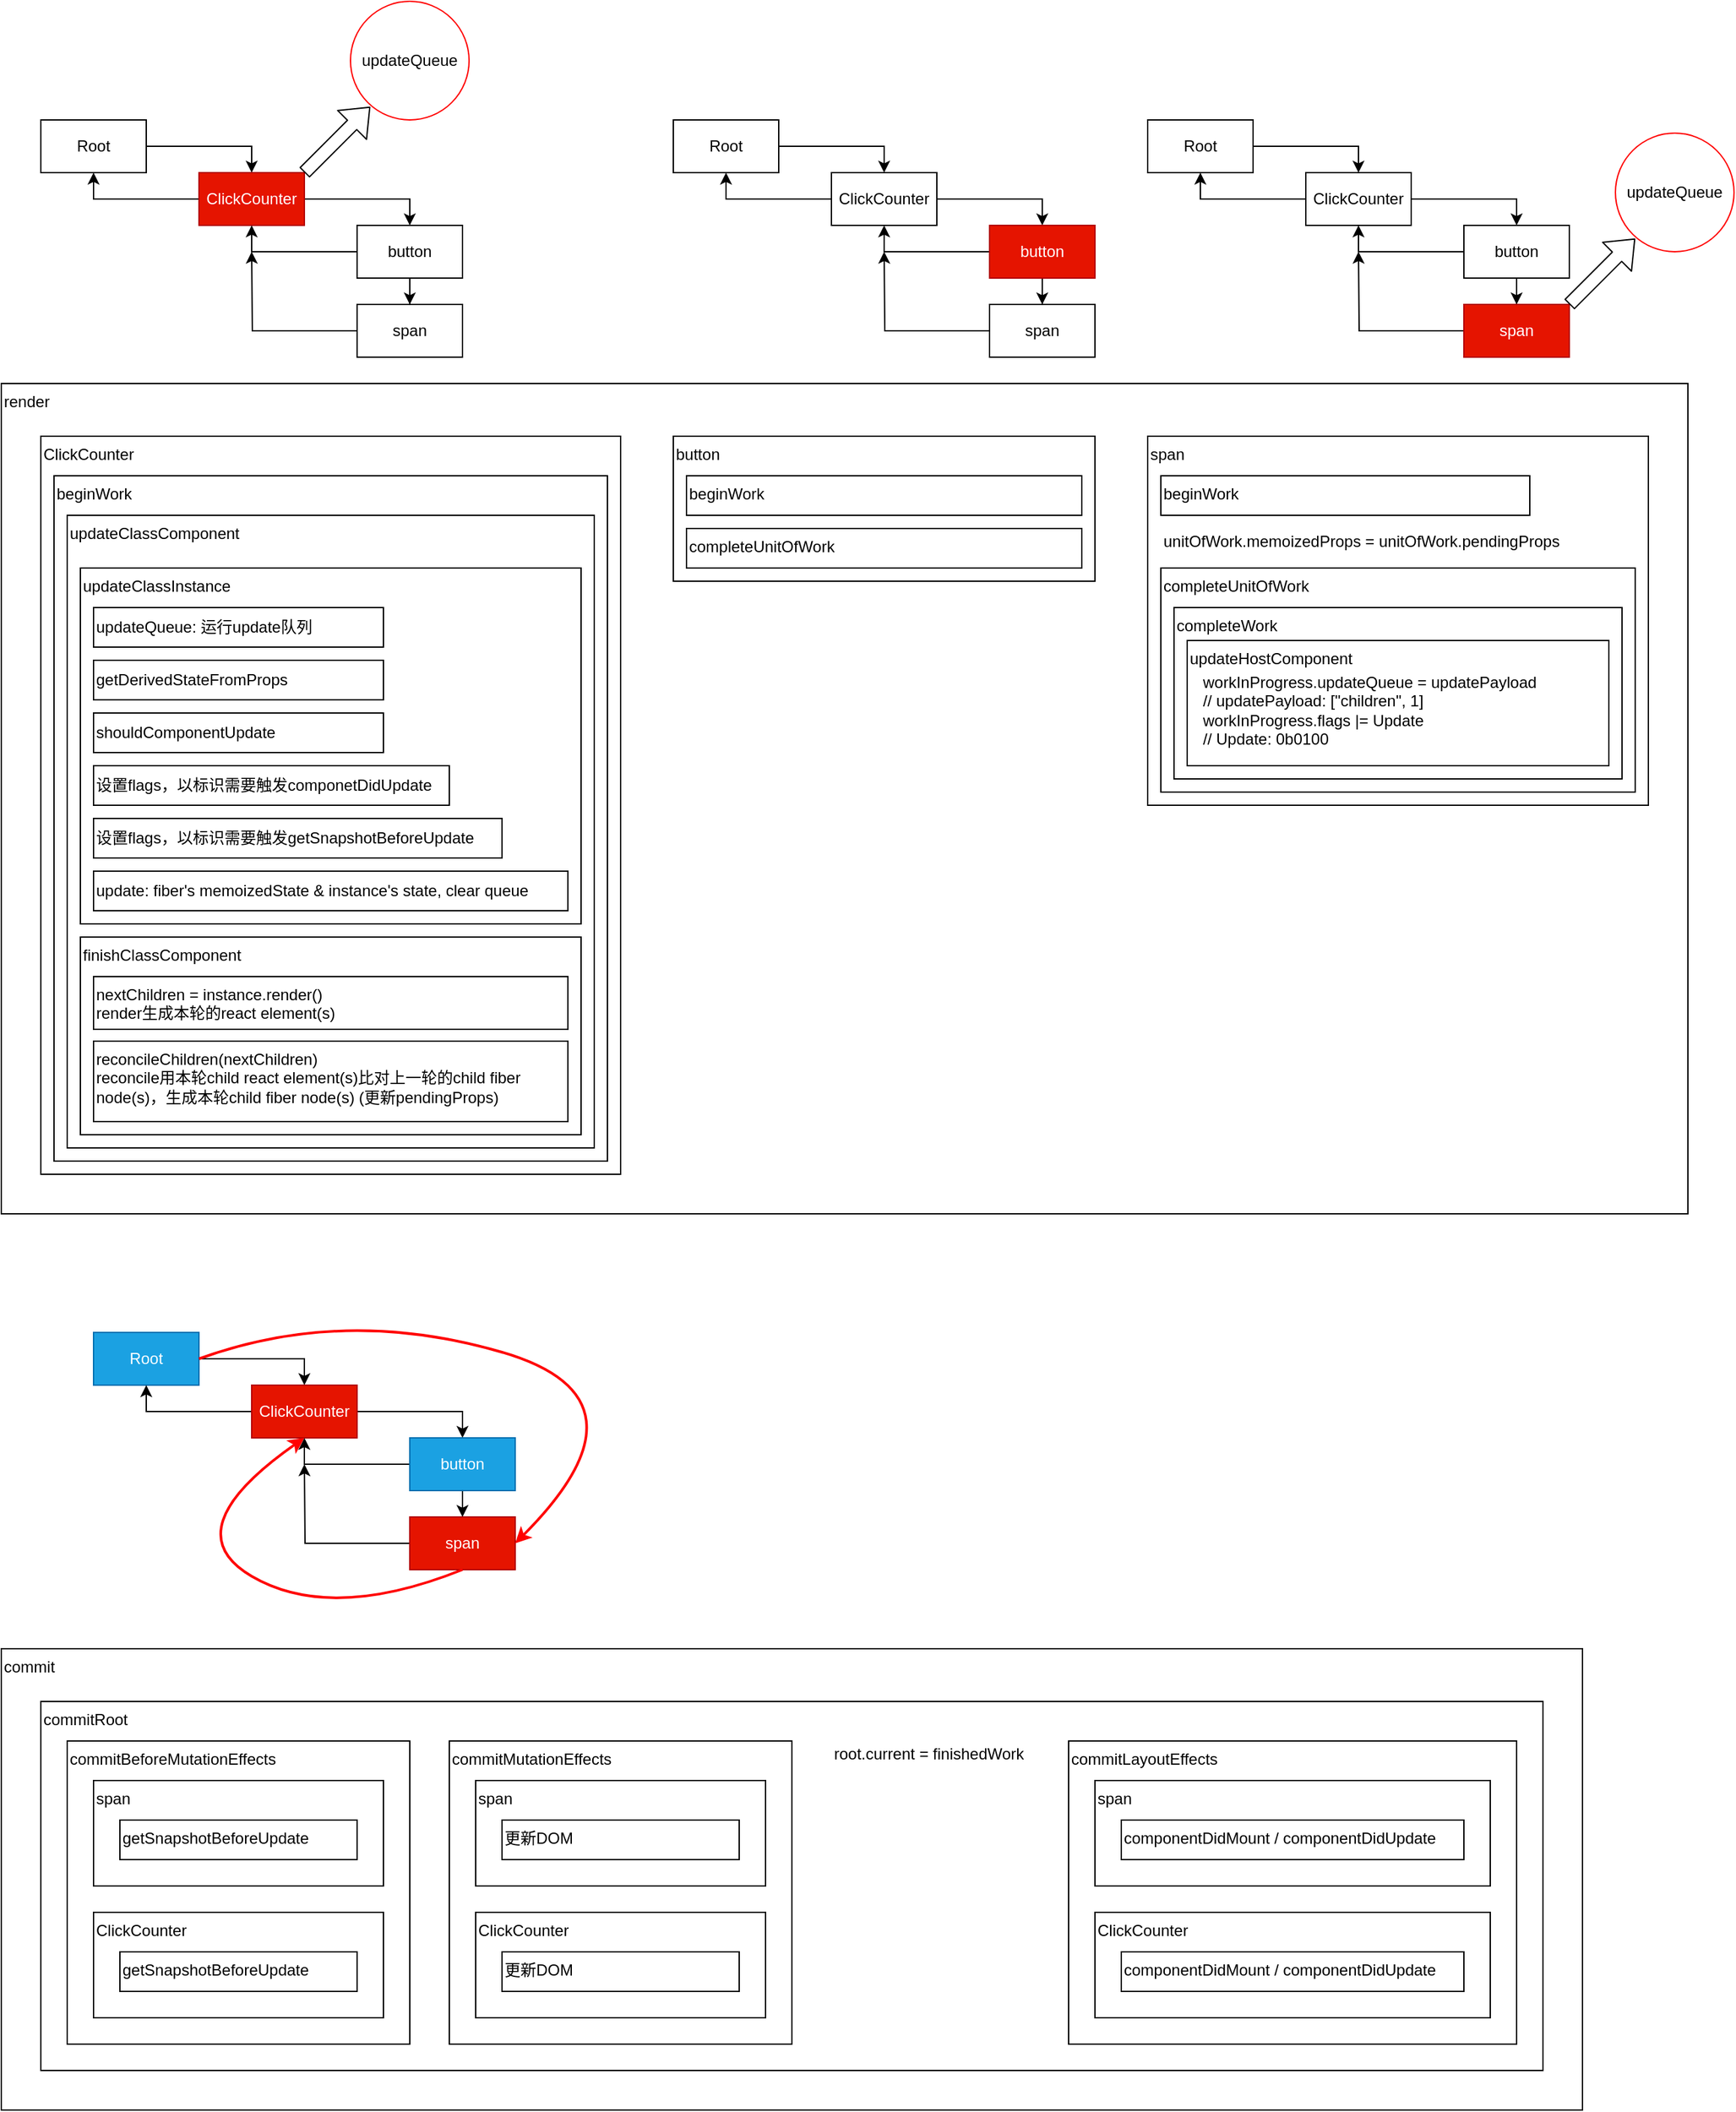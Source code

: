 <mxfile version="14.9.3" type="github">
  <diagram id="6JvSQH8xElrCFjTJzZ08" name="Page-1">
    <mxGraphModel dx="1422" dy="762" grid="1" gridSize="10" guides="1" tooltips="1" connect="1" arrows="1" fold="1" page="1" pageScale="1" pageWidth="850" pageHeight="1100" math="0" shadow="0">
      <root>
        <mxCell id="0" />
        <mxCell id="1" parent="0" />
        <mxCell id="umAPt0X0lzoQD_DEhJkc-71" value="render" style="rounded=0;whiteSpace=wrap;html=1;fontColor=#000000;strokeColor=#000000;fillColor=#FFFFFF;align=left;verticalAlign=top;" vertex="1" parent="1">
          <mxGeometry x="10" y="320" width="1280" height="630" as="geometry" />
        </mxCell>
        <mxCell id="umAPt0X0lzoQD_DEhJkc-19" value="ClickCounter" style="rounded=0;whiteSpace=wrap;html=1;strokeColor=#000000;align=left;verticalAlign=top;" vertex="1" parent="1">
          <mxGeometry x="40" y="360" width="440" height="560" as="geometry" />
        </mxCell>
        <mxCell id="umAPt0X0lzoQD_DEhJkc-6" style="edgeStyle=orthogonalEdgeStyle;rounded=0;orthogonalLoop=1;jettySize=auto;html=1;entryX=0.5;entryY=0;entryDx=0;entryDy=0;" edge="1" parent="1" source="umAPt0X0lzoQD_DEhJkc-2" target="umAPt0X0lzoQD_DEhJkc-3">
          <mxGeometry relative="1" as="geometry" />
        </mxCell>
        <mxCell id="umAPt0X0lzoQD_DEhJkc-2" value="Root" style="rounded=0;whiteSpace=wrap;html=1;" vertex="1" parent="1">
          <mxGeometry x="40" y="120" width="80" height="40" as="geometry" />
        </mxCell>
        <mxCell id="umAPt0X0lzoQD_DEhJkc-7" style="edgeStyle=orthogonalEdgeStyle;rounded=0;orthogonalLoop=1;jettySize=auto;html=1;entryX=0.5;entryY=0;entryDx=0;entryDy=0;" edge="1" parent="1" source="umAPt0X0lzoQD_DEhJkc-3" target="umAPt0X0lzoQD_DEhJkc-4">
          <mxGeometry relative="1" as="geometry" />
        </mxCell>
        <mxCell id="umAPt0X0lzoQD_DEhJkc-9" style="edgeStyle=orthogonalEdgeStyle;rounded=0;orthogonalLoop=1;jettySize=auto;html=1;entryX=0.5;entryY=1;entryDx=0;entryDy=0;" edge="1" parent="1" source="umAPt0X0lzoQD_DEhJkc-3" target="umAPt0X0lzoQD_DEhJkc-2">
          <mxGeometry relative="1" as="geometry" />
        </mxCell>
        <mxCell id="umAPt0X0lzoQD_DEhJkc-3" value="ClickCounter" style="rounded=0;whiteSpace=wrap;html=1;fillColor=#e51400;strokeColor=#B20000;fontColor=#ffffff;" vertex="1" parent="1">
          <mxGeometry x="160" y="160" width="80" height="40" as="geometry" />
        </mxCell>
        <mxCell id="umAPt0X0lzoQD_DEhJkc-8" style="edgeStyle=orthogonalEdgeStyle;rounded=0;orthogonalLoop=1;jettySize=auto;html=1;entryX=0.5;entryY=0;entryDx=0;entryDy=0;" edge="1" parent="1" source="umAPt0X0lzoQD_DEhJkc-4" target="umAPt0X0lzoQD_DEhJkc-5">
          <mxGeometry relative="1" as="geometry" />
        </mxCell>
        <mxCell id="umAPt0X0lzoQD_DEhJkc-10" style="edgeStyle=orthogonalEdgeStyle;rounded=0;orthogonalLoop=1;jettySize=auto;html=1;entryX=0.5;entryY=1;entryDx=0;entryDy=0;" edge="1" parent="1" source="umAPt0X0lzoQD_DEhJkc-4" target="umAPt0X0lzoQD_DEhJkc-3">
          <mxGeometry relative="1" as="geometry" />
        </mxCell>
        <mxCell id="umAPt0X0lzoQD_DEhJkc-4" value="button" style="rounded=0;whiteSpace=wrap;html=1;" vertex="1" parent="1">
          <mxGeometry x="280" y="200" width="80" height="40" as="geometry" />
        </mxCell>
        <mxCell id="umAPt0X0lzoQD_DEhJkc-11" style="edgeStyle=orthogonalEdgeStyle;rounded=0;orthogonalLoop=1;jettySize=auto;html=1;" edge="1" parent="1" source="umAPt0X0lzoQD_DEhJkc-5">
          <mxGeometry relative="1" as="geometry">
            <mxPoint x="200" y="220" as="targetPoint" />
          </mxGeometry>
        </mxCell>
        <mxCell id="umAPt0X0lzoQD_DEhJkc-5" value="span" style="rounded=0;whiteSpace=wrap;html=1;" vertex="1" parent="1">
          <mxGeometry x="280" y="260" width="80" height="40" as="geometry" />
        </mxCell>
        <mxCell id="umAPt0X0lzoQD_DEhJkc-12" value="updateQueue" style="ellipse;whiteSpace=wrap;html=1;aspect=fixed;strokeColor=#FF0000;" vertex="1" parent="1">
          <mxGeometry x="275" y="30" width="90" height="90" as="geometry" />
        </mxCell>
        <mxCell id="umAPt0X0lzoQD_DEhJkc-14" value="" style="shape=flexArrow;endArrow=classic;html=1;" edge="1" parent="1">
          <mxGeometry width="50" height="50" relative="1" as="geometry">
            <mxPoint x="240" y="160" as="sourcePoint" />
            <mxPoint x="290" y="110" as="targetPoint" />
          </mxGeometry>
        </mxCell>
        <mxCell id="umAPt0X0lzoQD_DEhJkc-18" value="beginWork" style="rounded=0;whiteSpace=wrap;html=1;strokeColor=#000000;align=left;verticalAlign=top;" vertex="1" parent="1">
          <mxGeometry x="50" y="390" width="420" height="520" as="geometry" />
        </mxCell>
        <mxCell id="umAPt0X0lzoQD_DEhJkc-20" value="updateClassComponent" style="rounded=0;whiteSpace=wrap;html=1;strokeColor=#000000;align=left;verticalAlign=top;" vertex="1" parent="1">
          <mxGeometry x="60" y="420" width="400" height="480" as="geometry" />
        </mxCell>
        <mxCell id="umAPt0X0lzoQD_DEhJkc-21" value="updateClassInstance" style="rounded=0;whiteSpace=wrap;html=1;strokeColor=#000000;align=left;verticalAlign=top;" vertex="1" parent="1">
          <mxGeometry x="70" y="460" width="380" height="270" as="geometry" />
        </mxCell>
        <mxCell id="umAPt0X0lzoQD_DEhJkc-22" value="updateQueue: 运行update队列" style="rounded=0;whiteSpace=wrap;html=1;strokeColor=#000000;align=left;verticalAlign=middle;" vertex="1" parent="1">
          <mxGeometry x="80" y="490" width="220" height="30" as="geometry" />
        </mxCell>
        <mxCell id="umAPt0X0lzoQD_DEhJkc-23" value="getDerivedStateFromProps" style="rounded=0;whiteSpace=wrap;html=1;strokeColor=#000000;align=left;verticalAlign=middle;" vertex="1" parent="1">
          <mxGeometry x="80" y="530" width="220" height="30" as="geometry" />
        </mxCell>
        <mxCell id="umAPt0X0lzoQD_DEhJkc-25" value="shouldComponentUpdate" style="rounded=0;whiteSpace=wrap;html=1;strokeColor=#000000;align=left;verticalAlign=middle;" vertex="1" parent="1">
          <mxGeometry x="80" y="570" width="220" height="30" as="geometry" />
        </mxCell>
        <mxCell id="umAPt0X0lzoQD_DEhJkc-27" value="设置flags，以标识需要触发componetDidUpdate" style="rounded=0;whiteSpace=wrap;html=1;strokeColor=#000000;align=left;verticalAlign=middle;" vertex="1" parent="1">
          <mxGeometry x="80" y="610" width="270" height="30" as="geometry" />
        </mxCell>
        <mxCell id="umAPt0X0lzoQD_DEhJkc-28" value="设置flags，以标识需要触发getSnapshotBeforeUpdate" style="rounded=0;whiteSpace=wrap;html=1;strokeColor=#000000;align=left;verticalAlign=middle;" vertex="1" parent="1">
          <mxGeometry x="80" y="650" width="310" height="30" as="geometry" />
        </mxCell>
        <mxCell id="umAPt0X0lzoQD_DEhJkc-29" value="update: fiber&#39;s memoizedState &amp;amp; instance&#39;s state, clear queue" style="rounded=0;whiteSpace=wrap;html=1;strokeColor=#000000;align=left;verticalAlign=middle;" vertex="1" parent="1">
          <mxGeometry x="80" y="690" width="360" height="30" as="geometry" />
        </mxCell>
        <mxCell id="umAPt0X0lzoQD_DEhJkc-30" value="finishClassComponent" style="rounded=0;whiteSpace=wrap;html=1;strokeColor=#000000;align=left;verticalAlign=top;" vertex="1" parent="1">
          <mxGeometry x="70" y="740" width="380" height="150" as="geometry" />
        </mxCell>
        <mxCell id="umAPt0X0lzoQD_DEhJkc-32" value="nextChildren = instance.render()&lt;br&gt;render生成本轮的react element(s)" style="rounded=0;whiteSpace=wrap;html=1;strokeColor=#000000;align=left;verticalAlign=top;" vertex="1" parent="1">
          <mxGeometry x="80" y="770" width="360" height="40" as="geometry" />
        </mxCell>
        <mxCell id="umAPt0X0lzoQD_DEhJkc-33" value="reconcileChildren(nextChildren)&lt;br&gt;reconcile用本轮child react element(s)比对上一轮的child fiber node(s)，生成本轮child fiber node(s) (更新pendingProps)" style="rounded=0;whiteSpace=wrap;html=1;strokeColor=#000000;align=left;verticalAlign=top;" vertex="1" parent="1">
          <mxGeometry x="80" y="819" width="360" height="61" as="geometry" />
        </mxCell>
        <mxCell id="umAPt0X0lzoQD_DEhJkc-35" style="edgeStyle=orthogonalEdgeStyle;rounded=0;orthogonalLoop=1;jettySize=auto;html=1;entryX=0.5;entryY=0;entryDx=0;entryDy=0;" edge="1" parent="1" source="umAPt0X0lzoQD_DEhJkc-36" target="umAPt0X0lzoQD_DEhJkc-39">
          <mxGeometry relative="1" as="geometry" />
        </mxCell>
        <mxCell id="umAPt0X0lzoQD_DEhJkc-36" value="Root" style="rounded=0;whiteSpace=wrap;html=1;" vertex="1" parent="1">
          <mxGeometry x="520" y="120" width="80" height="40" as="geometry" />
        </mxCell>
        <mxCell id="umAPt0X0lzoQD_DEhJkc-37" style="edgeStyle=orthogonalEdgeStyle;rounded=0;orthogonalLoop=1;jettySize=auto;html=1;entryX=0.5;entryY=0;entryDx=0;entryDy=0;" edge="1" parent="1" source="umAPt0X0lzoQD_DEhJkc-39" target="umAPt0X0lzoQD_DEhJkc-42">
          <mxGeometry relative="1" as="geometry" />
        </mxCell>
        <mxCell id="umAPt0X0lzoQD_DEhJkc-38" style="edgeStyle=orthogonalEdgeStyle;rounded=0;orthogonalLoop=1;jettySize=auto;html=1;entryX=0.5;entryY=1;entryDx=0;entryDy=0;" edge="1" parent="1" source="umAPt0X0lzoQD_DEhJkc-39" target="umAPt0X0lzoQD_DEhJkc-36">
          <mxGeometry relative="1" as="geometry" />
        </mxCell>
        <mxCell id="umAPt0X0lzoQD_DEhJkc-39" value="ClickCounter" style="rounded=0;whiteSpace=wrap;html=1;fillColor=#FFFFFF;" vertex="1" parent="1">
          <mxGeometry x="640" y="160" width="80" height="40" as="geometry" />
        </mxCell>
        <mxCell id="umAPt0X0lzoQD_DEhJkc-40" style="edgeStyle=orthogonalEdgeStyle;rounded=0;orthogonalLoop=1;jettySize=auto;html=1;entryX=0.5;entryY=0;entryDx=0;entryDy=0;" edge="1" parent="1" source="umAPt0X0lzoQD_DEhJkc-42" target="umAPt0X0lzoQD_DEhJkc-44">
          <mxGeometry relative="1" as="geometry" />
        </mxCell>
        <mxCell id="umAPt0X0lzoQD_DEhJkc-41" style="edgeStyle=orthogonalEdgeStyle;rounded=0;orthogonalLoop=1;jettySize=auto;html=1;entryX=0.5;entryY=1;entryDx=0;entryDy=0;" edge="1" parent="1" source="umAPt0X0lzoQD_DEhJkc-42" target="umAPt0X0lzoQD_DEhJkc-39">
          <mxGeometry relative="1" as="geometry" />
        </mxCell>
        <mxCell id="umAPt0X0lzoQD_DEhJkc-42" value="button" style="rounded=0;whiteSpace=wrap;html=1;fillColor=#e51400;strokeColor=#B20000;fontColor=#ffffff;" vertex="1" parent="1">
          <mxGeometry x="760" y="200" width="80" height="40" as="geometry" />
        </mxCell>
        <mxCell id="umAPt0X0lzoQD_DEhJkc-43" style="edgeStyle=orthogonalEdgeStyle;rounded=0;orthogonalLoop=1;jettySize=auto;html=1;" edge="1" parent="1" source="umAPt0X0lzoQD_DEhJkc-44">
          <mxGeometry relative="1" as="geometry">
            <mxPoint x="680" y="220" as="targetPoint" />
          </mxGeometry>
        </mxCell>
        <mxCell id="umAPt0X0lzoQD_DEhJkc-44" value="span" style="rounded=0;whiteSpace=wrap;html=1;" vertex="1" parent="1">
          <mxGeometry x="760" y="260" width="80" height="40" as="geometry" />
        </mxCell>
        <mxCell id="umAPt0X0lzoQD_DEhJkc-47" value="button" style="rounded=0;whiteSpace=wrap;html=1;fontColor=#000000;strokeColor=#000000;fillColor=#FFFFFF;align=left;verticalAlign=top;" vertex="1" parent="1">
          <mxGeometry x="520" y="360" width="320" height="110" as="geometry" />
        </mxCell>
        <mxCell id="umAPt0X0lzoQD_DEhJkc-49" value="beginWork" style="rounded=0;whiteSpace=wrap;html=1;fontColor=#000000;strokeColor=#000000;fillColor=#FFFFFF;align=left;verticalAlign=top;" vertex="1" parent="1">
          <mxGeometry x="530" y="390" width="300" height="30" as="geometry" />
        </mxCell>
        <mxCell id="umAPt0X0lzoQD_DEhJkc-50" value="completeUnitOfWork" style="rounded=0;whiteSpace=wrap;html=1;fontColor=#000000;strokeColor=#000000;fillColor=#FFFFFF;align=left;verticalAlign=top;" vertex="1" parent="1">
          <mxGeometry x="530" y="430" width="300" height="30" as="geometry" />
        </mxCell>
        <mxCell id="umAPt0X0lzoQD_DEhJkc-51" style="edgeStyle=orthogonalEdgeStyle;rounded=0;orthogonalLoop=1;jettySize=auto;html=1;entryX=0.5;entryY=0;entryDx=0;entryDy=0;" edge="1" parent="1" source="umAPt0X0lzoQD_DEhJkc-52" target="umAPt0X0lzoQD_DEhJkc-55">
          <mxGeometry relative="1" as="geometry" />
        </mxCell>
        <mxCell id="umAPt0X0lzoQD_DEhJkc-52" value="Root" style="rounded=0;whiteSpace=wrap;html=1;" vertex="1" parent="1">
          <mxGeometry x="880" y="120" width="80" height="40" as="geometry" />
        </mxCell>
        <mxCell id="umAPt0X0lzoQD_DEhJkc-53" style="edgeStyle=orthogonalEdgeStyle;rounded=0;orthogonalLoop=1;jettySize=auto;html=1;entryX=0.5;entryY=0;entryDx=0;entryDy=0;" edge="1" parent="1" source="umAPt0X0lzoQD_DEhJkc-55" target="umAPt0X0lzoQD_DEhJkc-58">
          <mxGeometry relative="1" as="geometry" />
        </mxCell>
        <mxCell id="umAPt0X0lzoQD_DEhJkc-54" style="edgeStyle=orthogonalEdgeStyle;rounded=0;orthogonalLoop=1;jettySize=auto;html=1;entryX=0.5;entryY=1;entryDx=0;entryDy=0;" edge="1" parent="1" source="umAPt0X0lzoQD_DEhJkc-55" target="umAPt0X0lzoQD_DEhJkc-52">
          <mxGeometry relative="1" as="geometry" />
        </mxCell>
        <mxCell id="umAPt0X0lzoQD_DEhJkc-55" value="ClickCounter" style="rounded=0;whiteSpace=wrap;html=1;fillColor=#FFFFFF;" vertex="1" parent="1">
          <mxGeometry x="1000" y="160" width="80" height="40" as="geometry" />
        </mxCell>
        <mxCell id="umAPt0X0lzoQD_DEhJkc-56" style="edgeStyle=orthogonalEdgeStyle;rounded=0;orthogonalLoop=1;jettySize=auto;html=1;entryX=0.5;entryY=0;entryDx=0;entryDy=0;" edge="1" parent="1" source="umAPt0X0lzoQD_DEhJkc-58" target="umAPt0X0lzoQD_DEhJkc-60">
          <mxGeometry relative="1" as="geometry" />
        </mxCell>
        <mxCell id="umAPt0X0lzoQD_DEhJkc-57" style="edgeStyle=orthogonalEdgeStyle;rounded=0;orthogonalLoop=1;jettySize=auto;html=1;entryX=0.5;entryY=1;entryDx=0;entryDy=0;" edge="1" parent="1" source="umAPt0X0lzoQD_DEhJkc-58" target="umAPt0X0lzoQD_DEhJkc-55">
          <mxGeometry relative="1" as="geometry" />
        </mxCell>
        <mxCell id="umAPt0X0lzoQD_DEhJkc-58" value="button" style="rounded=0;whiteSpace=wrap;html=1;" vertex="1" parent="1">
          <mxGeometry x="1120" y="200" width="80" height="40" as="geometry" />
        </mxCell>
        <mxCell id="umAPt0X0lzoQD_DEhJkc-59" style="edgeStyle=orthogonalEdgeStyle;rounded=0;orthogonalLoop=1;jettySize=auto;html=1;" edge="1" parent="1" source="umAPt0X0lzoQD_DEhJkc-60">
          <mxGeometry relative="1" as="geometry">
            <mxPoint x="1040" y="220" as="targetPoint" />
          </mxGeometry>
        </mxCell>
        <mxCell id="umAPt0X0lzoQD_DEhJkc-60" value="span" style="rounded=0;whiteSpace=wrap;html=1;fillColor=#e51400;strokeColor=#B20000;fontColor=#ffffff;" vertex="1" parent="1">
          <mxGeometry x="1120" y="260" width="80" height="40" as="geometry" />
        </mxCell>
        <mxCell id="umAPt0X0lzoQD_DEhJkc-61" value="span" style="rounded=0;whiteSpace=wrap;html=1;fontColor=#000000;strokeColor=#000000;fillColor=#FFFFFF;align=left;verticalAlign=top;" vertex="1" parent="1">
          <mxGeometry x="880" y="360" width="380" height="280" as="geometry" />
        </mxCell>
        <mxCell id="umAPt0X0lzoQD_DEhJkc-63" value="beginWork" style="rounded=0;whiteSpace=wrap;html=1;fontColor=#000000;strokeColor=#000000;fillColor=#FFFFFF;align=left;verticalAlign=top;" vertex="1" parent="1">
          <mxGeometry x="890" y="390" width="280" height="30" as="geometry" />
        </mxCell>
        <mxCell id="umAPt0X0lzoQD_DEhJkc-64" value="completeUnitOfWork" style="rounded=0;whiteSpace=wrap;html=1;fontColor=#000000;strokeColor=#000000;fillColor=#FFFFFF;align=left;verticalAlign=top;" vertex="1" parent="1">
          <mxGeometry x="890" y="460" width="360" height="170" as="geometry" />
        </mxCell>
        <mxCell id="umAPt0X0lzoQD_DEhJkc-65" value="unitOfWork.memoizedProps = unitOfWork.pendingProps" style="text;html=1;strokeColor=none;fillColor=none;align=left;verticalAlign=middle;whiteSpace=wrap;rounded=0;fontColor=#000000;" vertex="1" parent="1">
          <mxGeometry x="890" y="430" width="310" height="20" as="geometry" />
        </mxCell>
        <mxCell id="umAPt0X0lzoQD_DEhJkc-66" value="completeWork" style="rounded=0;whiteSpace=wrap;html=1;fontColor=#000000;strokeColor=#000000;fillColor=#FFFFFF;align=left;verticalAlign=top;" vertex="1" parent="1">
          <mxGeometry x="900" y="490" width="340" height="130" as="geometry" />
        </mxCell>
        <mxCell id="umAPt0X0lzoQD_DEhJkc-67" value="updateHostComponent" style="rounded=0;whiteSpace=wrap;html=1;fontColor=#000000;strokeColor=#000000;fillColor=#FFFFFF;align=left;verticalAlign=top;" vertex="1" parent="1">
          <mxGeometry x="910" y="515" width="320" height="95" as="geometry" />
        </mxCell>
        <mxCell id="umAPt0X0lzoQD_DEhJkc-68" value="workInProgress.updateQueue = updatePayload&lt;br&gt;// updatePayload: [&quot;children&quot;, 1]&lt;br&gt;workInProgress.flags |= Update&lt;br&gt;// Update: 0b0100" style="text;html=1;strokeColor=none;fillColor=none;align=left;verticalAlign=top;whiteSpace=wrap;rounded=0;fontColor=#000000;" vertex="1" parent="1">
          <mxGeometry x="920" y="532.5" width="300" height="67.5" as="geometry" />
        </mxCell>
        <mxCell id="umAPt0X0lzoQD_DEhJkc-69" value="updateQueue" style="ellipse;whiteSpace=wrap;html=1;aspect=fixed;strokeColor=#FF0000;" vertex="1" parent="1">
          <mxGeometry x="1235" y="130" width="90" height="90" as="geometry" />
        </mxCell>
        <mxCell id="umAPt0X0lzoQD_DEhJkc-70" value="" style="shape=flexArrow;endArrow=classic;html=1;" edge="1" parent="1">
          <mxGeometry width="50" height="50" relative="1" as="geometry">
            <mxPoint x="1200" y="260" as="sourcePoint" />
            <mxPoint x="1250" y="210" as="targetPoint" />
          </mxGeometry>
        </mxCell>
        <mxCell id="umAPt0X0lzoQD_DEhJkc-72" style="edgeStyle=orthogonalEdgeStyle;rounded=0;orthogonalLoop=1;jettySize=auto;html=1;entryX=0.5;entryY=0;entryDx=0;entryDy=0;" edge="1" parent="1" source="umAPt0X0lzoQD_DEhJkc-73" target="umAPt0X0lzoQD_DEhJkc-76">
          <mxGeometry relative="1" as="geometry" />
        </mxCell>
        <mxCell id="umAPt0X0lzoQD_DEhJkc-73" value="Root" style="rounded=0;whiteSpace=wrap;html=1;fillColor=#1ba1e2;strokeColor=#006EAF;fontColor=#ffffff;" vertex="1" parent="1">
          <mxGeometry x="80" y="1040" width="80" height="40" as="geometry" />
        </mxCell>
        <mxCell id="umAPt0X0lzoQD_DEhJkc-74" style="edgeStyle=orthogonalEdgeStyle;rounded=0;orthogonalLoop=1;jettySize=auto;html=1;entryX=0.5;entryY=0;entryDx=0;entryDy=0;" edge="1" parent="1" source="umAPt0X0lzoQD_DEhJkc-76" target="umAPt0X0lzoQD_DEhJkc-79">
          <mxGeometry relative="1" as="geometry" />
        </mxCell>
        <mxCell id="umAPt0X0lzoQD_DEhJkc-75" style="edgeStyle=orthogonalEdgeStyle;rounded=0;orthogonalLoop=1;jettySize=auto;html=1;entryX=0.5;entryY=1;entryDx=0;entryDy=0;" edge="1" parent="1" source="umAPt0X0lzoQD_DEhJkc-76" target="umAPt0X0lzoQD_DEhJkc-73">
          <mxGeometry relative="1" as="geometry" />
        </mxCell>
        <mxCell id="umAPt0X0lzoQD_DEhJkc-76" value="ClickCounter" style="rounded=0;whiteSpace=wrap;html=1;fillColor=#e51400;strokeColor=#B20000;fontColor=#ffffff;" vertex="1" parent="1">
          <mxGeometry x="200" y="1080" width="80" height="40" as="geometry" />
        </mxCell>
        <mxCell id="umAPt0X0lzoQD_DEhJkc-77" style="edgeStyle=orthogonalEdgeStyle;rounded=0;orthogonalLoop=1;jettySize=auto;html=1;entryX=0.5;entryY=0;entryDx=0;entryDy=0;" edge="1" parent="1" source="umAPt0X0lzoQD_DEhJkc-79" target="umAPt0X0lzoQD_DEhJkc-81">
          <mxGeometry relative="1" as="geometry" />
        </mxCell>
        <mxCell id="umAPt0X0lzoQD_DEhJkc-78" style="edgeStyle=orthogonalEdgeStyle;rounded=0;orthogonalLoop=1;jettySize=auto;html=1;entryX=0.5;entryY=1;entryDx=0;entryDy=0;" edge="1" parent="1" source="umAPt0X0lzoQD_DEhJkc-79" target="umAPt0X0lzoQD_DEhJkc-76">
          <mxGeometry relative="1" as="geometry" />
        </mxCell>
        <mxCell id="umAPt0X0lzoQD_DEhJkc-79" value="button" style="rounded=0;whiteSpace=wrap;html=1;fillColor=#1ba1e2;strokeColor=#006EAF;fontColor=#ffffff;" vertex="1" parent="1">
          <mxGeometry x="320" y="1120" width="80" height="40" as="geometry" />
        </mxCell>
        <mxCell id="umAPt0X0lzoQD_DEhJkc-80" style="edgeStyle=orthogonalEdgeStyle;rounded=0;orthogonalLoop=1;jettySize=auto;html=1;" edge="1" parent="1" source="umAPt0X0lzoQD_DEhJkc-81">
          <mxGeometry relative="1" as="geometry">
            <mxPoint x="240" y="1140" as="targetPoint" />
          </mxGeometry>
        </mxCell>
        <mxCell id="umAPt0X0lzoQD_DEhJkc-81" value="span" style="rounded=0;whiteSpace=wrap;html=1;fillColor=#e51400;strokeColor=#B20000;fontColor=#ffffff;" vertex="1" parent="1">
          <mxGeometry x="320" y="1180" width="80" height="40" as="geometry" />
        </mxCell>
        <mxCell id="umAPt0X0lzoQD_DEhJkc-82" value="" style="curved=1;endArrow=classic;html=1;fontColor=#000000;exitX=1;exitY=0.5;exitDx=0;exitDy=0;fillColor=#e51400;strokeColor=#FF0000;strokeWidth=2;" edge="1" parent="1" source="umAPt0X0lzoQD_DEhJkc-73">
          <mxGeometry width="50" height="50" relative="1" as="geometry">
            <mxPoint x="300" y="1070" as="sourcePoint" />
            <mxPoint x="400" y="1200" as="targetPoint" />
            <Array as="points">
              <mxPoint x="270" y="1020" />
              <mxPoint x="510" y="1090" />
            </Array>
          </mxGeometry>
        </mxCell>
        <mxCell id="umAPt0X0lzoQD_DEhJkc-83" value="" style="curved=1;endArrow=classic;html=1;fontColor=#000000;exitX=0.5;exitY=1;exitDx=0;exitDy=0;entryX=0.5;entryY=1;entryDx=0;entryDy=0;strokeColor=#FF0000;strokeWidth=2;" edge="1" parent="1" source="umAPt0X0lzoQD_DEhJkc-81" target="umAPt0X0lzoQD_DEhJkc-76">
          <mxGeometry width="50" height="50" relative="1" as="geometry">
            <mxPoint x="160" y="1225" as="sourcePoint" />
            <mxPoint x="210" y="1175" as="targetPoint" />
            <Array as="points">
              <mxPoint x="260" y="1260" />
              <mxPoint x="140" y="1190" />
            </Array>
          </mxGeometry>
        </mxCell>
        <mxCell id="umAPt0X0lzoQD_DEhJkc-84" value="commit" style="rounded=0;whiteSpace=wrap;html=1;align=left;verticalAlign=top;" vertex="1" parent="1">
          <mxGeometry x="10" y="1280" width="1200" height="350" as="geometry" />
        </mxCell>
        <mxCell id="umAPt0X0lzoQD_DEhJkc-85" value="commitRoot" style="rounded=0;whiteSpace=wrap;html=1;align=left;verticalAlign=top;" vertex="1" parent="1">
          <mxGeometry x="40" y="1320" width="1140" height="280" as="geometry" />
        </mxCell>
        <mxCell id="umAPt0X0lzoQD_DEhJkc-86" value="commitBeforeMutationEffects" style="rounded=0;whiteSpace=wrap;html=1;align=left;verticalAlign=top;" vertex="1" parent="1">
          <mxGeometry x="60" y="1350" width="260" height="230" as="geometry" />
        </mxCell>
        <mxCell id="umAPt0X0lzoQD_DEhJkc-87" value="commitMutationEffects" style="rounded=0;whiteSpace=wrap;html=1;align=left;verticalAlign=top;" vertex="1" parent="1">
          <mxGeometry x="350" y="1350" width="260" height="230" as="geometry" />
        </mxCell>
        <mxCell id="umAPt0X0lzoQD_DEhJkc-89" value="root.current = finishedWork" style="text;html=1;strokeColor=none;fillColor=none;align=left;verticalAlign=middle;whiteSpace=wrap;rounded=0;fontColor=#000000;" vertex="1" parent="1">
          <mxGeometry x="640" y="1350" width="160" height="20" as="geometry" />
        </mxCell>
        <mxCell id="umAPt0X0lzoQD_DEhJkc-90" value="span" style="rounded=0;whiteSpace=wrap;html=1;align=left;verticalAlign=top;" vertex="1" parent="1">
          <mxGeometry x="80" y="1380" width="220" height="80" as="geometry" />
        </mxCell>
        <mxCell id="umAPt0X0lzoQD_DEhJkc-91" value="getSnapshotBeforeUpdate" style="rounded=0;whiteSpace=wrap;html=1;align=left;verticalAlign=top;" vertex="1" parent="1">
          <mxGeometry x="100" y="1410" width="180" height="30" as="geometry" />
        </mxCell>
        <mxCell id="umAPt0X0lzoQD_DEhJkc-92" value="span" style="rounded=0;whiteSpace=wrap;html=1;align=left;verticalAlign=top;" vertex="1" parent="1">
          <mxGeometry x="370" y="1380" width="220" height="80" as="geometry" />
        </mxCell>
        <mxCell id="umAPt0X0lzoQD_DEhJkc-93" value="更新DOM" style="rounded=0;whiteSpace=wrap;html=1;align=left;verticalAlign=top;" vertex="1" parent="1">
          <mxGeometry x="390" y="1410" width="180" height="30" as="geometry" />
        </mxCell>
        <mxCell id="umAPt0X0lzoQD_DEhJkc-94" value="commitLayoutEffects" style="rounded=0;whiteSpace=wrap;html=1;align=left;verticalAlign=top;" vertex="1" parent="1">
          <mxGeometry x="820" y="1350" width="340" height="230" as="geometry" />
        </mxCell>
        <mxCell id="umAPt0X0lzoQD_DEhJkc-97" value="ClickCounter" style="rounded=0;whiteSpace=wrap;html=1;align=left;verticalAlign=top;" vertex="1" parent="1">
          <mxGeometry x="80" y="1480" width="220" height="80" as="geometry" />
        </mxCell>
        <mxCell id="umAPt0X0lzoQD_DEhJkc-98" value="getSnapshotBeforeUpdate" style="rounded=0;whiteSpace=wrap;html=1;align=left;verticalAlign=top;" vertex="1" parent="1">
          <mxGeometry x="100" y="1510" width="180" height="30" as="geometry" />
        </mxCell>
        <mxCell id="umAPt0X0lzoQD_DEhJkc-100" value="ClickCounter" style="rounded=0;whiteSpace=wrap;html=1;align=left;verticalAlign=top;" vertex="1" parent="1">
          <mxGeometry x="370" y="1480" width="220" height="80" as="geometry" />
        </mxCell>
        <mxCell id="umAPt0X0lzoQD_DEhJkc-101" value="更新DOM" style="rounded=0;whiteSpace=wrap;html=1;align=left;verticalAlign=top;" vertex="1" parent="1">
          <mxGeometry x="390" y="1510" width="180" height="30" as="geometry" />
        </mxCell>
        <mxCell id="umAPt0X0lzoQD_DEhJkc-102" value="span" style="rounded=0;whiteSpace=wrap;html=1;align=left;verticalAlign=top;" vertex="1" parent="1">
          <mxGeometry x="840" y="1380" width="300" height="80" as="geometry" />
        </mxCell>
        <mxCell id="umAPt0X0lzoQD_DEhJkc-103" value="componentDidMount / componentDidUpdate" style="rounded=0;whiteSpace=wrap;html=1;align=left;verticalAlign=top;" vertex="1" parent="1">
          <mxGeometry x="860" y="1410" width="260" height="30" as="geometry" />
        </mxCell>
        <mxCell id="umAPt0X0lzoQD_DEhJkc-104" value="ClickCounter" style="rounded=0;whiteSpace=wrap;html=1;align=left;verticalAlign=top;" vertex="1" parent="1">
          <mxGeometry x="840" y="1480" width="300" height="80" as="geometry" />
        </mxCell>
        <mxCell id="umAPt0X0lzoQD_DEhJkc-105" value="componentDidMount / componentDidUpdate" style="rounded=0;whiteSpace=wrap;html=1;align=left;verticalAlign=top;" vertex="1" parent="1">
          <mxGeometry x="860" y="1510" width="260" height="30" as="geometry" />
        </mxCell>
      </root>
    </mxGraphModel>
  </diagram>
</mxfile>
